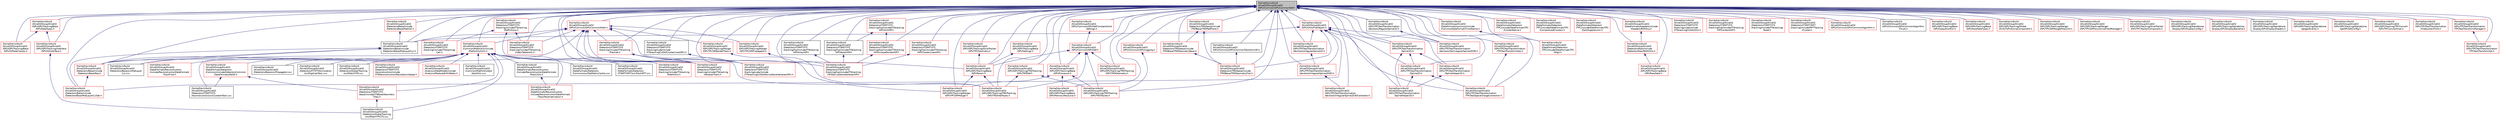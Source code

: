 digraph "/home/travis/build/AliceO2Group/AliceO2/GPU/Common/GPUCommonDef.h"
{
 // INTERACTIVE_SVG=YES
  bgcolor="transparent";
  edge [fontname="Helvetica",fontsize="10",labelfontname="Helvetica",labelfontsize="10"];
  node [fontname="Helvetica",fontsize="10",shape=record];
  Node3 [label="/home/travis/build\l/AliceO2Group/AliceO2\l/GPU/Common/GPUCommonDef.h",height=0.2,width=0.4,color="black", fillcolor="grey75", style="filled", fontcolor="black"];
  Node3 -> Node4 [dir="back",color="midnightblue",fontsize="10",style="solid",fontname="Helvetica"];
  Node4 [label="/home/travis/build\l/AliceO2Group/AliceO2\l/Common/MathUtils/include\l/MathUtils/Utils.h",height=0.2,width=0.4,color="red",URL="$d9/d52/Common_2MathUtils_2include_2MathUtils_2Utils_8h.html"];
  Node4 -> Node5 [dir="back",color="midnightblue",fontsize="10",style="solid",fontname="Helvetica"];
  Node5 [label="/home/travis/build\l/AliceO2Group/AliceO2\l/Analysis/DataModel/include\l/Analysis/ReducedInfoTables.h",height=0.2,width=0.4,color="red",URL="$d4/dbd/ReducedInfoTables_8h.html"];
  Node4 -> Node11 [dir="back",color="midnightblue",fontsize="10",style="solid",fontname="Helvetica"];
  Node11 [label="/home/travis/build\l/AliceO2Group/AliceO2\l/Common/MathUtils/test\l/testUtils.cxx",height=0.2,width=0.4,color="black",URL="$df/df4/testUtils_8cxx.html"];
  Node4 -> Node12 [dir="back",color="midnightblue",fontsize="10",style="solid",fontname="Helvetica"];
  Node12 [label="/home/travis/build\l/AliceO2Group/AliceO2\l/DataFormats/Detectors\l/Common/include/DetectorsCommon\lDataFormats/DetID.h",height=0.2,width=0.4,color="red",URL="$d6/d31/DetID_8h.html"];
  Node12 -> Node212 [dir="back",color="midnightblue",fontsize="10",style="solid",fontname="Helvetica"];
  Node212 [label="/home/travis/build\l/AliceO2Group/AliceO2\l/Detectors/ITSMFT/ITS\l/base/include/ITSBase/Geometry\lTGeo.h",height=0.2,width=0.4,color="red",URL="$d9/dfb/ITSMFT_2ITS_2base_2include_2ITSBase_2GeometryTGeo_8h.html"];
  Node212 -> Node33 [dir="back",color="midnightblue",fontsize="10",style="solid",fontname="Helvetica"];
  Node33 [label="/home/travis/build\l/AliceO2Group/AliceO2\l/Detectors/GlobalTracking\l/src/MatchTPCITS.cxx",height=0.2,width=0.4,color="black",URL="$dc/d59/MatchTPCITS_8cxx.html"];
  Node12 -> Node448 [dir="back",color="midnightblue",fontsize="10",style="solid",fontname="Helvetica"];
  Node448 [label="/home/travis/build\l/AliceO2Group/AliceO2\l/Detectors/ITSMFT/ITS\l/reconstruction/src/ClustererTask.cxx",height=0.2,width=0.4,color="black",URL="$d8/d95/ITSMFT_2ITS_2reconstruction_2src_2ClustererTask_8cxx.html"];
  Node4 -> Node22 [dir="back",color="midnightblue",fontsize="10",style="solid",fontname="Helvetica"];
  Node22 [label="/home/travis/build\l/AliceO2Group/AliceO2\l/DataFormats/Detectors\l/Common/src/DetMatrixCache.cxx",height=0.2,width=0.4,color="black",URL="$d3/d4e/DetMatrixCache_8cxx.html"];
  Node4 -> Node468 [dir="back",color="midnightblue",fontsize="10",style="solid",fontname="Helvetica"];
  Node468 [label="/home/travis/build\l/AliceO2Group/AliceO2\l/DataFormats/Detectors\l/ITSMFT/MFT/src/TrackMFT.cxx",height=0.2,width=0.4,color="black",URL="$d7/d4a/TrackMFT_8cxx.html",tooltip="Implementation of the MFT track. "];
  Node4 -> Node469 [dir="back",color="midnightblue",fontsize="10",style="solid",fontname="Helvetica"];
  Node469 [label="/home/travis/build\l/AliceO2Group/AliceO2\l/DataFormats/Reconstruction\l/include/ReconstructionDataFormats\l/TrackFwd.h",height=0.2,width=0.4,color="red",URL="$d7/df7/TrackFwd_8h.html",tooltip="Base forward track model, params only, w/o covariance. "];
  Node4 -> Node68 [dir="back",color="midnightblue",fontsize="10",style="solid",fontname="Helvetica"];
  Node68 [label="/home/travis/build\l/AliceO2Group/AliceO2\l/DataFormats/Reconstruction\l/include/ReconstructionDataFormats\l/TrackParametrization.h",height=0.2,width=0.4,color="red",URL="$d2/d98/TrackParametrization_8h.html"];
  Node4 -> Node472 [dir="back",color="midnightblue",fontsize="10",style="solid",fontname="Helvetica"];
  Node472 [label="/home/travis/build\l/AliceO2Group/AliceO2\l/DataFormats/Reconstruction\l/include/ReconstructionDataFormats\l/TrackUtils.h",height=0.2,width=0.4,color="black",URL="$d2/d97/TrackUtils_8h.html"];
  Node472 -> Node68 [dir="back",color="midnightblue",fontsize="10",style="solid",fontname="Helvetica"];
  Node4 -> Node473 [dir="back",color="midnightblue",fontsize="10",style="solid",fontname="Helvetica"];
  Node473 [label="/home/travis/build\l/AliceO2Group/AliceO2\l/Detectors/Base/include\l/DetectorsBase/Ray.h",height=0.2,width=0.4,color="red",URL="$d4/d1b/Ray_8h.html"];
  Node473 -> Node474 [dir="back",color="midnightblue",fontsize="10",style="solid",fontname="Helvetica"];
  Node474 [label="/home/travis/build\l/AliceO2Group/AliceO2\l/Detectors/Base/include\l/DetectorsBase/MatLayerCylSet.h",height=0.2,width=0.4,color="red",URL="$d9/da9/MatLayerCylSet_8h.html",tooltip="Declarations for the wrapper for the set of cylindrical material layers. "];
  Node4 -> Node410 [dir="back",color="midnightblue",fontsize="10",style="solid",fontname="Helvetica"];
  Node410 [label="/home/travis/build\l/AliceO2Group/AliceO2\l/Detectors/Base/src/MatLayer\lCyl.cxx",height=0.2,width=0.4,color="black",URL="$d1/d2b/MatLayerCyl_8cxx.html",tooltip="Implementation of single cylindrical material layer. "];
  Node4 -> Node169 [dir="back",color="midnightblue",fontsize="10",style="solid",fontname="Helvetica"];
  Node169 [label="/home/travis/build\l/AliceO2Group/AliceO2\l/Detectors/Base/src/Propagator.cxx",height=0.2,width=0.4,color="black",URL="$d8/dee/Propagator_8cxx.html"];
  Node4 -> Node383 [dir="back",color="midnightblue",fontsize="10",style="solid",fontname="Helvetica"];
  Node383 [label="/home/travis/build\l/AliceO2Group/AliceO2\l/Detectors/FIT/FT0/simulation\l/src/DigitizerTask.cxx",height=0.2,width=0.4,color="black",URL="$d8/d59/FIT_2FT0_2simulation_2src_2DigitizerTask_8cxx.html"];
  Node4 -> Node30 [dir="back",color="midnightblue",fontsize="10",style="solid",fontname="Helvetica"];
  Node30 [label="/home/travis/build\l/AliceO2Group/AliceO2\l/Detectors/GlobalTracking\l/src/MatchTOF.cxx",height=0.2,width=0.4,color="black",URL="$db/d6a/MatchTOF_8cxx.html"];
  Node4 -> Node33 [dir="back",color="midnightblue",fontsize="10",style="solid",fontname="Helvetica"];
  Node4 -> Node212 [dir="back",color="midnightblue",fontsize="10",style="solid",fontname="Helvetica"];
  Node4 -> Node454 [dir="back",color="midnightblue",fontsize="10",style="solid",fontname="Helvetica"];
  Node454 [label="/home/travis/build\l/AliceO2Group/AliceO2\l/Detectors/ITSMFT/ITS\l/reconstruction/include\l/ITSReconstruction/RecoGeomHelper.h",height=0.2,width=0.4,color="red",URL="$d4/d9f/RecoGeomHelper_8h.html",tooltip="Declarations of the helper class for clusters / roadwidth matching. "];
  Node4 -> Node448 [dir="back",color="midnightblue",fontsize="10",style="solid",fontname="Helvetica"];
  Node4 -> Node477 [dir="back",color="midnightblue",fontsize="10",style="solid",fontname="Helvetica"];
  Node477 [label="/home/travis/build\l/AliceO2Group/AliceO2\l/Detectors/ITSMFT/ITS\l/tracking/include/ITStracking\l/MathUtils.h",height=0.2,width=0.4,color="red",URL="$dc/d3e/MathUtils_8h.html"];
  Node3 -> Node596 [dir="back",color="midnightblue",fontsize="10",style="solid",fontname="Helvetica"];
  Node596 [label="/home/travis/build\l/AliceO2Group/AliceO2\l/DataFormats/common/include\l/CommonDataFormat/TimeStamp.h",height=0.2,width=0.4,color="red",URL="$df/d5d/common_2include_2CommonDataFormat_2TimeStamp_8h.html"];
  Node596 -> Node708 [dir="back",color="midnightblue",fontsize="10",style="solid",fontname="Helvetica"];
  Node708 [label="/home/travis/build\l/AliceO2Group/AliceO2\l/DataFormats/Detectors\l/TPC/include/DataFormatsTPC\l/Digit.h",height=0.2,width=0.4,color="red",URL="$d3/d7d/DataFormats_2Detectors_2TPC_2include_2DataFormatsTPC_2Digit_8h.html"];
  Node3 -> Node765 [dir="back",color="midnightblue",fontsize="10",style="solid",fontname="Helvetica"];
  Node765 [label="/home/travis/build\l/AliceO2Group/AliceO2\l/DataFormats/Detectors\l/TPC/include/DataFormatsTPC\l/ClusterNative.h",height=0.2,width=0.4,color="red",URL="$de/dcd/ClusterNative_8h.html",tooltip="Class of a TPC cluster in TPC-native coordinates (row, time) "];
  Node3 -> Node776 [dir="back",color="midnightblue",fontsize="10",style="solid",fontname="Helvetica"];
  Node776 [label="/home/travis/build\l/AliceO2Group/AliceO2\l/DataFormats/Detectors\l/TPC/include/DataFormatsTPC\l/CompressedClusters.h",height=0.2,width=0.4,color="red",URL="$d2/d7d/CompressedClusters_8h.html",tooltip="Container to store compressed TPC cluster data. "];
  Node3 -> Node708 [dir="back",color="midnightblue",fontsize="10",style="solid",fontname="Helvetica"];
  Node3 -> Node781 [dir="back",color="midnightblue",fontsize="10",style="solid",fontname="Helvetica"];
  Node781 [label="/home/travis/build\l/AliceO2Group/AliceO2\l/DataFormats/Detectors\l/TPC/include/DataFormatsTPC\l/ZeroSuppression.h",height=0.2,width=0.4,color="red",URL="$dd/d04/ZeroSuppression_8h.html",tooltip="Definitions of TPC Zero Suppression Data Headers. "];
  Node3 -> Node791 [dir="back",color="midnightblue",fontsize="10",style="solid",fontname="Helvetica"];
  Node791 [label="/home/travis/build\l/AliceO2Group/AliceO2\l/DataFormats/Headers/include\l/Headers/RDHAny.h",height=0.2,width=0.4,color="red",URL="$d6/d89/RDHAny_8h.html"];
  Node791 -> Node804 [dir="back",color="midnightblue",fontsize="10",style="solid",fontname="Helvetica"];
  Node804 [label="/home/travis/build\l/AliceO2Group/AliceO2\l/Detectors/Raw/include\l/DetectorsRaw/RDHUtils.h",height=0.2,width=0.4,color="red",URL="$d6/dec/Raw_2include_2DetectorsRaw_2RDHUtils_8h.html"];
  Node804 -> Node901 [dir="back",color="midnightblue",fontsize="10",style="solid",fontname="Helvetica"];
  Node901 [label="/home/travis/build\l/AliceO2Group/AliceO2\l/GPU/GPUTracking/Base\l/GPURawData.h",height=0.2,width=0.4,color="red",URL="$d4/dbe/GPURawData_8h.html"];
  Node3 -> Node902 [dir="back",color="midnightblue",fontsize="10",style="solid",fontname="Helvetica"];
  Node902 [label="/home/travis/build\l/AliceO2Group/AliceO2\l/Detectors/Base/include\l/DetectorsBase/MatCell.h",height=0.2,width=0.4,color="red",URL="$db/dba/MatCell_8h.html",tooltip="Declarations for material properties of the cell (voxel) "];
  Node902 -> Node903 [dir="back",color="midnightblue",fontsize="10",style="solid",fontname="Helvetica"];
  Node903 [label="/home/travis/build\l/AliceO2Group/AliceO2\l/Detectors/Base/include\l/DetectorsBase/MatLayerCyl.h",height=0.2,width=0.4,color="black",URL="$da/df3/MatLayerCyl_8h.html",tooltip="Declarations for single cylindrical material layer class. "];
  Node903 -> Node474 [dir="back",color="midnightblue",fontsize="10",style="solid",fontname="Helvetica"];
  Node903 -> Node473 [dir="back",color="midnightblue",fontsize="10",style="solid",fontname="Helvetica"];
  Node903 -> Node410 [dir="back",color="midnightblue",fontsize="10",style="solid",fontname="Helvetica"];
  Node3 -> Node903 [dir="back",color="midnightblue",fontsize="10",style="solid",fontname="Helvetica"];
  Node3 -> Node474 [dir="back",color="midnightblue",fontsize="10",style="solid",fontname="Helvetica"];
  Node3 -> Node473 [dir="back",color="midnightblue",fontsize="10",style="solid",fontname="Helvetica"];
  Node3 -> Node488 [dir="back",color="midnightblue",fontsize="10",style="solid",fontname="Helvetica"];
  Node488 [label="/home/travis/build\l/AliceO2Group/AliceO2\l/Detectors/ITSMFT/ITS\l/tracking/cuda/include\l/ITStrackingCUDA/ClusterLinesGPU.h",height=0.2,width=0.4,color="black",URL="$d1/d4c/ClusterLinesGPU_8h.html",tooltip="GPU-compliant version of ClusterLines, for the moment separated, might create a common traits for Clu..."];
  Node488 -> Node482 [dir="back",color="midnightblue",fontsize="10",style="solid",fontname="Helvetica"];
  Node482 [label="/home/travis/build\l/AliceO2Group/AliceO2\l/Detectors/ITSMFT/ITS\l/tracking/cuda/include\l/ITStrackingCUDA/DeviceStoreVertexerGPU.h",height=0.2,width=0.4,color="red",URL="$dc/d8a/DeviceStoreVertexerGPU_8h.html"];
  Node3 -> Node482 [dir="back",color="midnightblue",fontsize="10",style="solid",fontname="Helvetica"];
  Node3 -> Node904 [dir="back",color="midnightblue",fontsize="10",style="solid",fontname="Helvetica"];
  Node904 [label="/home/travis/build\l/AliceO2Group/AliceO2\l/Detectors/ITSMFT/ITS\l/tracking/cuda/include\l/ITStrackingCUDA/Utils.h",height=0.2,width=0.4,color="red",URL="$d8/def/Detectors_2ITSMFT_2ITS_2tracking_2cuda_2include_2ITStrackingCUDA_2Utils_8h.html"];
  Node3 -> Node907 [dir="back",color="midnightblue",fontsize="10",style="solid",fontname="Helvetica"];
  Node907 [label="/home/travis/build\l/AliceO2Group/AliceO2\l/Detectors/ITSMFT/ITS\l/tracking/hip/include/ITStracking\lHIP/ArrayHIP.h",height=0.2,width=0.4,color="black",URL="$de/d49/ArrayHIP_8h.html"];
  Node907 -> Node484 [dir="back",color="midnightblue",fontsize="10",style="solid",fontname="Helvetica"];
  Node484 [label="/home/travis/build\l/AliceO2Group/AliceO2\l/Detectors/ITSMFT/ITS\l/tracking/hip/include/ITStracking\lHIP/DeviceStoreVertexerHIP.h",height=0.2,width=0.4,color="red",URL="$d4/d1e/DeviceStoreVertexerHIP_8h.html",tooltip="This class serves as memory interface for GPU vertexer. It will access needed data structures from de..."];
  Node3 -> Node489 [dir="back",color="midnightblue",fontsize="10",style="solid",fontname="Helvetica"];
  Node489 [label="/home/travis/build\l/AliceO2Group/AliceO2\l/Detectors/ITSMFT/ITS\l/tracking/hip/include/ITStracking\lHIP/ClusterLinesHIP.h",height=0.2,width=0.4,color="red",URL="$d2/dc8/ClusterLinesHIP_8h.html",tooltip="GPU-compliant version of ClusterLines, for the moment separated, might create a common traits for Clu..."];
  Node489 -> Node484 [dir="back",color="midnightblue",fontsize="10",style="solid",fontname="Helvetica"];
  Node3 -> Node908 [dir="back",color="midnightblue",fontsize="10",style="solid",fontname="Helvetica"];
  Node908 [label="/home/travis/build\l/AliceO2Group/AliceO2\l/Detectors/ITSMFT/ITS\l/tracking/hip/include/ITStracking\lHIP/ContextHIP.h",height=0.2,width=0.4,color="red",URL="$d6/dea/ContextHIP_8h.html"];
  Node3 -> Node484 [dir="back",color="midnightblue",fontsize="10",style="solid",fontname="Helvetica"];
  Node3 -> Node911 [dir="back",color="midnightblue",fontsize="10",style="solid",fontname="Helvetica"];
  Node911 [label="/home/travis/build\l/AliceO2Group/AliceO2\l/Detectors/ITSMFT/ITS\l/tracking/hip/include/ITStracking\lHIP/UniquePointerHIP.h",height=0.2,width=0.4,color="red",URL="$d1/d7c/UniquePointerHIP_8h.html"];
  Node911 -> Node484 [dir="back",color="midnightblue",fontsize="10",style="solid",fontname="Helvetica"];
  Node3 -> Node912 [dir="back",color="midnightblue",fontsize="10",style="solid",fontname="Helvetica"];
  Node912 [label="/home/travis/build\l/AliceO2Group/AliceO2\l/Detectors/ITSMFT/ITS\l/tracking/hip/include/ITStracking\lHIP/UtilsHIP.h",height=0.2,width=0.4,color="red",URL="$d8/d28/UtilsHIP_8h.html"];
  Node912 -> Node911 [dir="back",color="midnightblue",fontsize="10",style="solid",fontname="Helvetica"];
  Node912 -> Node913 [dir="back",color="midnightblue",fontsize="10",style="solid",fontname="Helvetica"];
  Node913 [label="/home/travis/build\l/AliceO2Group/AliceO2\l/Detectors/ITSMFT/ITS\l/tracking/hip/include/ITStracking\lHIP/VectorHIP.h",height=0.2,width=0.4,color="black",URL="$dd/dda/VectorHIP_8h.html"];
  Node913 -> Node484 [dir="back",color="midnightblue",fontsize="10",style="solid",fontname="Helvetica"];
  Node3 -> Node913 [dir="back",color="midnightblue",fontsize="10",style="solid",fontname="Helvetica"];
  Node3 -> Node914 [dir="back",color="midnightblue",fontsize="10",style="solid",fontname="Helvetica"];
  Node914 [label="/home/travis/build\l/AliceO2Group/AliceO2\l/Detectors/ITSMFT/ITS\l/tracking/include/ITStracking/\lCell.h",height=0.2,width=0.4,color="red",URL="$d3/d78/Detectors_2ITSMFT_2ITS_2tracking_2include_2ITStracking_2Cell_8h.html"];
  Node3 -> Node915 [dir="back",color="midnightblue",fontsize="10",style="solid",fontname="Helvetica"];
  Node915 [label="/home/travis/build\l/AliceO2Group/AliceO2\l/Detectors/ITSMFT/ITS\l/tracking/include/ITStracking\l/Definitions.h",height=0.2,width=0.4,color="red",URL="$df/d3d/Definitions_8h.html"];
  Node915 -> Node914 [dir="back",color="midnightblue",fontsize="10",style="solid",fontname="Helvetica"];
  Node915 -> Node923 [dir="back",color="midnightblue",fontsize="10",style="solid",fontname="Helvetica"];
  Node923 [label="/home/travis/build\l/AliceO2Group/AliceO2\l/Detectors/ITSMFT/ITS\l/tracking/include/ITStracking\l/IndexTableUtils.h",height=0.2,width=0.4,color="red",URL="$dc/ddf/ITS_2tracking_2include_2ITStracking_2IndexTableUtils_8h.html"];
  Node915 -> Node493 [dir="back",color="midnightblue",fontsize="10",style="solid",fontname="Helvetica"];
  Node493 [label="/home/travis/build\l/AliceO2Group/AliceO2\l/Detectors/ITSMFT/ITS\l/tracking/include/ITStracking\l/VertexerTraits.h",height=0.2,width=0.4,color="red",URL="$d2/dd6/VertexerTraits_8h.html",tooltip="Class to compute the primary vertex in ITS from tracklets. "];
  Node3 -> Node923 [dir="back",color="midnightblue",fontsize="10",style="solid",fontname="Helvetica"];
  Node3 -> Node477 [dir="back",color="midnightblue",fontsize="10",style="solid",fontname="Helvetica"];
  Node3 -> Node925 [dir="back",color="midnightblue",fontsize="10",style="solid",fontname="Helvetica"];
  Node925 [label="/home/travis/build\l/AliceO2Group/AliceO2\l/Detectors/ITSMFT/ITS\l/tracking/include/ITStracking/\lRoad.h",height=0.2,width=0.4,color="red",URL="$d4/d5a/ITS_2tracking_2include_2ITStracking_2Road_8h.html"];
  Node3 -> Node499 [dir="back",color="midnightblue",fontsize="10",style="solid",fontname="Helvetica"];
  Node499 [label="/home/travis/build\l/AliceO2Group/AliceO2\l/Detectors/ITSMFT/ITS\l/tracking/include/ITStracking\l/Tracklet.h",height=0.2,width=0.4,color="red",URL="$d8/db3/ITSMFT_2ITS_2tracking_2include_2ITStracking_2Tracklet_8h.html"];
  Node499 -> Node482 [dir="back",color="midnightblue",fontsize="10",style="solid",fontname="Helvetica"];
  Node499 -> Node484 [dir="back",color="midnightblue",fontsize="10",style="solid",fontname="Helvetica"];
  Node499 -> Node493 [dir="back",color="midnightblue",fontsize="10",style="solid",fontname="Helvetica"];
  Node3 -> Node493 [dir="back",color="midnightblue",fontsize="10",style="solid",fontname="Helvetica"];
  Node3 -> Node192 [dir="back",color="midnightblue",fontsize="10",style="solid",fontname="Helvetica"];
  Node192 [label="/home/travis/build\l/AliceO2Group/AliceO2\l/Detectors/ITSMFT/MFT\l/tracking/include/MFTTracking\l/Cluster.h",height=0.2,width=0.4,color="red",URL="$d5/df9/Detectors_2ITSMFT_2MFT_2tracking_2include_2MFTTracking_2Cluster_8h.html"];
  Node3 -> Node804 [dir="back",color="midnightblue",fontsize="10",style="solid",fontname="Helvetica"];
  Node3 -> Node928 [dir="back",color="midnightblue",fontsize="10",style="solid",fontname="Helvetica"];
  Node928 [label="/home/travis/build\l/AliceO2Group/AliceO2\l/Detectors/TRD/base/include\l/TRDBase/TRDGeometryBase.h",height=0.2,width=0.4,color="red",URL="$d8/dad/TRDGeometryBase_8h.html"];
  Node928 -> Node929 [dir="back",color="midnightblue",fontsize="10",style="solid",fontname="Helvetica"];
  Node929 [label="/home/travis/build\l/AliceO2Group/AliceO2\l/Detectors/TRD/base/include\l/TRDBase/TRDGeometryFlat.h",height=0.2,width=0.4,color="red",URL="$d3/d35/TRDGeometryFlat_8h.html"];
  Node3 -> Node929 [dir="back",color="midnightblue",fontsize="10",style="solid",fontname="Helvetica"];
  Node3 -> Node931 [dir="back",color="midnightblue",fontsize="10",style="solid",fontname="Helvetica"];
  Node931 [label="/home/travis/build\l/AliceO2Group/AliceO2\l/Detectors/TRD/base/include\l/TRDBase/TRDPadPlane.h",height=0.2,width=0.4,color="red",URL="$de/df3/TRDPadPlane_8h.html"];
  Node931 -> Node928 [dir="back",color="midnightblue",fontsize="10",style="solid",fontname="Helvetica"];
  Node931 -> Node929 [dir="back",color="midnightblue",fontsize="10",style="solid",fontname="Helvetica"];
  Node3 -> Node933 [dir="back",color="midnightblue",fontsize="10",style="solid",fontname="Helvetica"];
  Node933 [label="/home/travis/build\l/AliceO2Group/AliceO2\l/GPU/Common/GPUCommonAlgorithm.h",height=0.2,width=0.4,color="red",URL="$dd/d0b/GPUCommonAlgorithm_8h.html"];
  Node3 -> Node943 [dir="back",color="midnightblue",fontsize="10",style="solid",fontname="Helvetica"];
  Node943 [label="/home/travis/build\l/AliceO2Group/AliceO2\l/GPU/Common/GPUCommonAlgorithm\lThrust.h",height=0.2,width=0.4,color="black",URL="$d0/d79/GPUCommonAlgorithmThrust_8h.html"];
  Node3 -> Node944 [dir="back",color="midnightblue",fontsize="10",style="solid",fontname="Helvetica"];
  Node944 [label="/home/travis/build\l/AliceO2Group/AliceO2\l/GPU/Common/GPUCommonMath.h",height=0.2,width=0.4,color="red",URL="$d6/da2/GPUCommonMath_8h.html"];
  Node944 -> Node4 [dir="back",color="midnightblue",fontsize="10",style="solid",fontname="Helvetica"];
  Node944 -> Node903 [dir="back",color="midnightblue",fontsize="10",style="solid",fontname="Helvetica"];
  Node944 -> Node473 [dir="back",color="midnightblue",fontsize="10",style="solid",fontname="Helvetica"];
  Node944 -> Node923 [dir="back",color="midnightblue",fontsize="10",style="solid",fontname="Helvetica"];
  Node944 -> Node477 [dir="back",color="midnightblue",fontsize="10",style="solid",fontname="Helvetica"];
  Node944 -> Node499 [dir="back",color="midnightblue",fontsize="10",style="solid",fontname="Helvetica"];
  Node944 -> Node493 [dir="back",color="midnightblue",fontsize="10",style="solid",fontname="Helvetica"];
  Node944 -> Node945 [dir="back",color="midnightblue",fontsize="10",style="solid",fontname="Helvetica"];
  Node945 [label="/home/travis/build\l/AliceO2Group/AliceO2\l/GPU/GPUTracking/Base\l/GPUParam.h",height=0.2,width=0.4,color="red",URL="$df/d13/GPUParam_8h.html"];
  Node945 -> Node1032 [dir="back",color="midnightblue",fontsize="10",style="solid",fontname="Helvetica"];
  Node1032 [label="/home/travis/build\l/AliceO2Group/AliceO2\l/GPU/GPUTracking/Merger\l/GPUTPCGMMerger.h",height=0.2,width=0.4,color="red",URL="$d4/dcf/GPUTPCGMMerger_8h.html"];
  Node945 -> Node1036 [dir="back",color="midnightblue",fontsize="10",style="solid",fontname="Helvetica"];
  Node1036 [label="/home/travis/build\l/AliceO2Group/AliceO2\l/GPU/GPUTracking/TRDTracking\l/GPUTRDInterfaces.h",height=0.2,width=0.4,color="red",URL="$df/d77/GPUTRDInterfaces_8h.html"];
  Node944 -> Node1041 [dir="back",color="midnightblue",fontsize="10",style="solid",fontname="Helvetica"];
  Node1041 [label="/home/travis/build\l/AliceO2Group/AliceO2\l/GPU/GPUTracking/Merger\l/GPUTPCGMBorderTrack.h",height=0.2,width=0.4,color="red",URL="$d8/dd4/GPUTPCGMBorderTrack_8h.html"];
  Node1041 -> Node1032 [dir="back",color="midnightblue",fontsize="10",style="solid",fontname="Helvetica"];
  Node944 -> Node1050 [dir="back",color="midnightblue",fontsize="10",style="solid",fontname="Helvetica"];
  Node1050 [label="/home/travis/build\l/AliceO2Group/AliceO2\l/GPU/GPUTracking/Merger\l/GPUTPCGMPropagator.h",height=0.2,width=0.4,color="red",URL="$d0/dd8/GPUTPCGMPropagator_8h.html"];
  Node1050 -> Node1036 [dir="back",color="midnightblue",fontsize="10",style="solid",fontname="Helvetica"];
  Node944 -> Node1036 [dir="back",color="midnightblue",fontsize="10",style="solid",fontname="Helvetica"];
  Node3 -> Node1075 [dir="back",color="midnightblue",fontsize="10",style="solid",fontname="Helvetica"];
  Node1075 [label="/home/travis/build\l/AliceO2Group/AliceO2\l/GPU/Common/GPUCommonTransform3D.h",height=0.2,width=0.4,color="black",URL="$d0/d53/GPUCommonTransform3D_8h.html"];
  Node1075 -> Node929 [dir="back",color="midnightblue",fontsize="10",style="solid",fontname="Helvetica"];
  Node3 -> Node1076 [dir="back",color="midnightblue",fontsize="10",style="solid",fontname="Helvetica"];
  Node1076 [label="/home/travis/build\l/AliceO2Group/AliceO2\l/GPU/Common/GPUDef.h",height=0.2,width=0.4,color="red",URL="$d2/d6d/GPUDef_8h.html"];
  Node1076 -> Node945 [dir="back",color="midnightblue",fontsize="10",style="solid",fontname="Helvetica"];
  Node1076 -> Node1078 [dir="back",color="midnightblue",fontsize="10",style="solid",fontname="Helvetica"];
  Node1078 [label="/home/travis/build\l/AliceO2Group/AliceO2\l/GPU/GPUTracking/Base\l/GPUProcessor.h",height=0.2,width=0.4,color="red",URL="$d6/d57/GPUProcessor_8h.html"];
  Node1078 -> Node1079 [dir="back",color="midnightblue",fontsize="10",style="solid",fontname="Helvetica"];
  Node1079 [label="/home/travis/build\l/AliceO2Group/AliceO2\l/GPU/GPUTracking/Base\l/GPUMemoryResource.h",height=0.2,width=0.4,color="red",URL="$d5/da6/GPUMemoryResource_8h.html"];
  Node1078 -> Node1032 [dir="back",color="midnightblue",fontsize="10",style="solid",fontname="Helvetica"];
  Node1078 -> Node1039 [dir="back",color="midnightblue",fontsize="10",style="solid",fontname="Helvetica"];
  Node1039 [label="/home/travis/build\l/AliceO2Group/AliceO2\l/GPU/GPUTracking/TRDTracking\l/GPUTRDTracker.h",height=0.2,width=0.4,color="red",URL="$dd/d44/GPUTRDTracker_8h.html",tooltip="Online TRD tracker based on extrapolated TPC tracks. "];
  Node1076 -> Node1119 [dir="back",color="midnightblue",fontsize="10",style="solid",fontname="Helvetica"];
  Node1119 [label="/home/travis/build\l/AliceO2Group/AliceO2\l/GPU/GPUTracking/TRDTracking\l/GPUTRDGeometry.h",height=0.2,width=0.4,color="red",URL="$d6/d05/GPUTRDGeometry_8h.html"];
  Node1076 -> Node1036 [dir="back",color="midnightblue",fontsize="10",style="solid",fontname="Helvetica"];
  Node1076 -> Node1039 [dir="back",color="midnightblue",fontsize="10",style="solid",fontname="Helvetica"];
  Node3 -> Node1123 [dir="back",color="midnightblue",fontsize="10",style="solid",fontname="Helvetica"];
  Node1123 [label="/home/travis/build\l/AliceO2Group/AliceO2\l/GPU/Common/GPUDefConstantsAnd\lSettings.h",height=0.2,width=0.4,color="red",URL="$d2/d37/GPUDefConstantsAndSettings_8h.html"];
  Node1123 -> Node1076 [dir="back",color="midnightblue",fontsize="10",style="solid",fontname="Helvetica"];
  Node3 -> Node1141 [dir="back",color="midnightblue",fontsize="10",style="solid",fontname="Helvetica"];
  Node1141 [label="/home/travis/build\l/AliceO2Group/AliceO2\l/GPU/Common/GPULogging.h",height=0.2,width=0.4,color="red",URL="$df/ddc/GPULogging_8h.html"];
  Node1141 -> Node1039 [dir="back",color="midnightblue",fontsize="10",style="solid",fontname="Helvetica"];
  Node3 -> Node945 [dir="back",color="midnightblue",fontsize="10",style="solid",fontname="Helvetica"];
  Node3 -> Node1129 [dir="back",color="midnightblue",fontsize="10",style="solid",fontname="Helvetica"];
  Node1129 [label="/home/travis/build\l/AliceO2Group/AliceO2\l/GPU/GPUTracking/Base\l/GPUSettings.h",height=0.2,width=0.4,color="red",URL="$dd/dc6/GPUSettings_8h.html"];
  Node1129 -> Node945 [dir="back",color="midnightblue",fontsize="10",style="solid",fontname="Helvetica"];
  Node3 -> Node1151 [dir="back",color="midnightblue",fontsize="10",style="solid",fontname="Helvetica"];
  Node1151 [label="/home/travis/build\l/AliceO2Group/AliceO2\l/GPU/GPUTracking/Base\l/GPUDataTypes.h",height=0.2,width=0.4,color="red",URL="$d4/dc5/GPUDataTypes_8h.html"];
  Node1151 -> Node1152 [dir="back",color="midnightblue",fontsize="10",style="solid",fontname="Helvetica"];
  Node1152 [label="/home/travis/build\l/AliceO2Group/AliceO2\l/GPU/GPUTracking/Base\l/GPUO2FakeClasses.h",height=0.2,width=0.4,color="red",URL="$da/d28/GPUO2FakeClasses_8h.html"];
  Node1151 -> Node1154 [dir="back",color="midnightblue",fontsize="10",style="solid",fontname="Helvetica"];
  Node1154 [label="/home/travis/build\l/AliceO2Group/AliceO2\l/GPU/GPUTracking/Interface\l/GPUO2Interface.h",height=0.2,width=0.4,color="red",URL="$dc/dae/GPUO2Interface_8h.html"];
  Node1154 -> Node33 [dir="back",color="midnightblue",fontsize="10",style="solid",fontname="Helvetica"];
  Node3 -> Node1152 [dir="back",color="midnightblue",fontsize="10",style="solid",fontname="Helvetica"];
  Node3 -> Node1155 [dir="back",color="midnightblue",fontsize="10",style="solid",fontname="Helvetica"];
  Node1155 [label="/home/travis/build\l/AliceO2Group/AliceO2\l/GPU/GPUTracking/Base\l/GPUOutputControl.h",height=0.2,width=0.4,color="red",URL="$d5/d5b/GPUOutputControl_8h.html"];
  Node3 -> Node1079 [dir="back",color="midnightblue",fontsize="10",style="solid",fontname="Helvetica"];
  Node3 -> Node1078 [dir="back",color="midnightblue",fontsize="10",style="solid",fontname="Helvetica"];
  Node3 -> Node1156 [dir="back",color="midnightblue",fontsize="10",style="solid",fontname="Helvetica"];
  Node1156 [label="/home/travis/build\l/AliceO2Group/AliceO2\l/GPU/GPUTracking/Base\l/GPUHostDataTypes.h",height=0.2,width=0.4,color="red",URL="$d6/d20/GPUHostDataTypes_8h.html"];
  Node3 -> Node901 [dir="back",color="midnightblue",fontsize="10",style="solid",fontname="Helvetica"];
  Node3 -> Node1157 [dir="back",color="midnightblue",fontsize="10",style="solid",fontname="Helvetica"];
  Node1157 [label="/home/travis/build\l/AliceO2Group/AliceO2\l/GPU/GPUTracking/Global\l/AliHLTGPUDumpComponent.h",height=0.2,width=0.4,color="red",URL="$d7/d0e/AliHLTGPUDumpComponent_8h.html"];
  Node3 -> Node1154 [dir="back",color="midnightblue",fontsize="10",style="solid",fontname="Helvetica"];
  Node3 -> Node1041 [dir="back",color="midnightblue",fontsize="10",style="solid",fontname="Helvetica"];
  Node3 -> Node1158 [dir="back",color="midnightblue",fontsize="10",style="solid",fontname="Helvetica"];
  Node1158 [label="/home/travis/build\l/AliceO2Group/AliceO2\l/GPU/GPUTracking/Merger\l/GPUTPCGMMergedTrackHit.h",height=0.2,width=0.4,color="red",URL="$d3/dcc/GPUTPCGMMergedTrackHit_8h.html"];
  Node3 -> Node1032 [dir="back",color="midnightblue",fontsize="10",style="solid",fontname="Helvetica"];
  Node3 -> Node1159 [dir="back",color="midnightblue",fontsize="10",style="solid",fontname="Helvetica"];
  Node1159 [label="/home/travis/build\l/AliceO2Group/AliceO2\l/GPU/GPUTracking/Merger\l/GPUTPCGMPolynomialFieldManager.h",height=0.2,width=0.4,color="red",URL="$d2/d7d/GPUTPCGMPolynomialFieldManager_8h.html"];
  Node3 -> Node1050 [dir="back",color="midnightblue",fontsize="10",style="solid",fontname="Helvetica"];
  Node3 -> Node1160 [dir="back",color="midnightblue",fontsize="10",style="solid",fontname="Helvetica"];
  Node1160 [label="/home/travis/build\l/AliceO2Group/AliceO2\l/GPU/GPUTracking/SliceTracker\l/GPUTPCGeometry.h",height=0.2,width=0.4,color="red",URL="$d6/d1b/GPUTPCGeometry_8h.html"];
  Node1160 -> Node945 [dir="back",color="midnightblue",fontsize="10",style="solid",fontname="Helvetica"];
  Node3 -> Node1161 [dir="back",color="midnightblue",fontsize="10",style="solid",fontname="Helvetica"];
  Node1161 [label="/home/travis/build\l/AliceO2Group/AliceO2\l/GPU/GPUTracking/SliceTracker\l/GPUTPCTrackerComponent.h",height=0.2,width=0.4,color="red",URL="$dd/d8f/GPUTPCTrackerComponent_8h.html"];
  Node3 -> Node1131 [dir="back",color="midnightblue",fontsize="10",style="solid",fontname="Helvetica"];
  Node1131 [label="/home/travis/build\l/AliceO2Group/AliceO2\l/GPU/GPUTracking/Standalone\l/display/GPUDisplayConfig.h",height=0.2,width=0.4,color="red",URL="$d4/d50/GPUDisplayConfig_8h.html"];
  Node3 -> Node1162 [dir="back",color="midnightblue",fontsize="10",style="solid",fontname="Helvetica"];
  Node1162 [label="/home/travis/build\l/AliceO2Group/AliceO2\l/GPU/GPUTracking/Standalone\l/display/GPUDisplayBackend.h",height=0.2,width=0.4,color="red",URL="$d7/dba/GPUDisplayBackend_8h.html"];
  Node3 -> Node1169 [dir="back",color="midnightblue",fontsize="10",style="solid",fontname="Helvetica"];
  Node1169 [label="/home/travis/build\l/AliceO2Group/AliceO2\l/GPU/GPUTracking/Standalone\l/display/GPUDisplayShaders.h",height=0.2,width=0.4,color="black",URL="$d5/d7c/GPUDisplayShaders_8h.html"];
  Node3 -> Node1170 [dir="back",color="midnightblue",fontsize="10",style="solid",fontname="Helvetica"];
  Node1170 [label="/home/travis/build\l/AliceO2Group/AliceO2\l/GPU/Utils/FlatObject.h",height=0.2,width=0.4,color="red",URL="$db/dff/FlatObject_8h.html",tooltip="Definition of FlatObject class. "];
  Node1170 -> Node903 [dir="back",color="midnightblue",fontsize="10",style="solid",fontname="Helvetica"];
  Node1170 -> Node474 [dir="back",color="midnightblue",fontsize="10",style="solid",fontname="Helvetica"];
  Node1170 -> Node929 [dir="back",color="midnightblue",fontsize="10",style="solid",fontname="Helvetica"];
  Node1170 -> Node1173 [dir="back",color="midnightblue",fontsize="10",style="solid",fontname="Helvetica"];
  Node1173 [label="/home/travis/build\l/AliceO2Group/AliceO2\l/GPU/TPCFastTransformation\l/devtools/IrregularSpline1D.h",height=0.2,width=0.4,color="red",URL="$d4/de4/IrregularSpline1D_8h.html",tooltip="Definition of IrregularSpline1D class. "];
  Node1173 -> Node1175 [dir="back",color="midnightblue",fontsize="10",style="solid",fontname="Helvetica"];
  Node1175 [label="/home/travis/build\l/AliceO2Group/AliceO2\l/GPU/TPCFastTransformation\l/devtools/IrregularSpline2D3D.h",height=0.2,width=0.4,color="red",URL="$d8/d4b/IrregularSpline2D3D_8h.html",tooltip="Definition of IrregularSpline2D3D class. "];
  Node1175 -> Node1178 [dir="back",color="midnightblue",fontsize="10",style="solid",fontname="Helvetica"];
  Node1178 [label="/home/travis/build\l/AliceO2Group/AliceO2\l/GPU/TPCFastTransformation\l/devtools/IrregularSpline2D3DCalibrator.h",height=0.2,width=0.4,color="red",URL="$d4/dc9/IrregularSpline2D3DCalibrator_8h.html",tooltip="Definition of IrregularSpline2D3DCalibrator class. "];
  Node1170 -> Node1175 [dir="back",color="midnightblue",fontsize="10",style="solid",fontname="Helvetica"];
  Node1170 -> Node1179 [dir="back",color="midnightblue",fontsize="10",style="solid",fontname="Helvetica"];
  Node1179 [label="/home/travis/build\l/AliceO2Group/AliceO2\l/GPU/TPCFastTransformation\l/devtools/SemiregularSpline2D3D.h",height=0.2,width=0.4,color="red",URL="$d3/d05/SemiregularSpline2D3D_8h.html",tooltip="Definition of SemiregularSpline2D3D class. "];
  Node1170 -> Node1181 [dir="back",color="midnightblue",fontsize="10",style="solid",fontname="Helvetica"];
  Node1181 [label="/home/travis/build\l/AliceO2Group/AliceO2\l/GPU/TPCFastTransformation\l/Spline1D.h",height=0.2,width=0.4,color="red",URL="$de/da6/Spline1D_8h.html",tooltip="Definition of Spline1D class. "];
  Node1181 -> Node1182 [dir="back",color="midnightblue",fontsize="10",style="solid",fontname="Helvetica"];
  Node1182 [label="/home/travis/build\l/AliceO2Group/AliceO2\l/GPU/TPCFastTransformation\l/SplineHelper1D.h",height=0.2,width=0.4,color="red",URL="$d2/da7/SplineHelper1D_8h.html",tooltip="Definition of SplineHelper1D class. "];
  Node1182 -> Node1183 [dir="back",color="midnightblue",fontsize="10",style="solid",fontname="Helvetica"];
  Node1183 [label="/home/travis/build\l/AliceO2Group/AliceO2\l/GPU/TPCFastTransformation\l/SplineHelper2D.h",height=0.2,width=0.4,color="red",URL="$d0/d1e/SplineHelper2D_8h.html",tooltip="Definition of SplineHelper2D class. "];
  Node1181 -> Node1187 [dir="back",color="midnightblue",fontsize="10",style="solid",fontname="Helvetica"];
  Node1187 [label="/home/travis/build\l/AliceO2Group/AliceO2\l/GPU/TPCFastTransformation\l/Spline2D.h",height=0.2,width=0.4,color="red",URL="$dd/d27/Spline2D_8h.html",tooltip="Definition of Spline2D class. "];
  Node1187 -> Node1183 [dir="back",color="midnightblue",fontsize="10",style="solid",fontname="Helvetica"];
  Node1187 -> Node1189 [dir="back",color="midnightblue",fontsize="10",style="solid",fontname="Helvetica"];
  Node1189 [label="/home/travis/build\l/AliceO2Group/AliceO2\l/GPU/TPCFastTransformation\l/TPCFastSpaceChargeCorrection.h",height=0.2,width=0.4,color="red",URL="$d8/d93/TPCFastSpaceChargeCorrection_8h.html",tooltip="Definition of TPCFastSpaceChargeCorrection class. "];
  Node1181 -> Node1183 [dir="back",color="midnightblue",fontsize="10",style="solid",fontname="Helvetica"];
  Node1170 -> Node1187 [dir="back",color="midnightblue",fontsize="10",style="solid",fontname="Helvetica"];
  Node1170 -> Node1189 [dir="back",color="midnightblue",fontsize="10",style="solid",fontname="Helvetica"];
  Node3 -> Node1190 [dir="back",color="midnightblue",fontsize="10",style="solid",fontname="Helvetica"];
  Node1190 [label="/home/travis/build\l/AliceO2Group/AliceO2\l/GPU/GPUTracking/Standalone\l/qa/genEvents.h",height=0.2,width=0.4,color="red",URL="$d7/d2d/genEvents_8h.html"];
  Node3 -> Node1138 [dir="back",color="midnightblue",fontsize="10",style="solid",fontname="Helvetica"];
  Node1138 [label="/home/travis/build\l/AliceO2Group/AliceO2\l/GPU/GPUTracking/Standalone\l/qa/GPUQAConfig.h",height=0.2,width=0.4,color="red",URL="$d8/d93/GPUQAConfig_8h.html"];
  Node3 -> Node1017 [dir="back",color="midnightblue",fontsize="10",style="solid",fontname="Helvetica"];
  Node1017 [label="/home/travis/build\l/AliceO2Group/AliceO2\l/GPU/GPUTracking/TPCConvert\l/GPUTPCConvertImpl.h",height=0.2,width=0.4,color="red",URL="$d1/d2e/GPUTPCConvertImpl_8h.html"];
  Node3 -> Node1191 [dir="back",color="midnightblue",fontsize="10",style="solid",fontname="Helvetica"];
  Node1191 [label="/home/travis/build\l/AliceO2Group/AliceO2\l/GPU/TPCFastTransformation\l/ChebyshevFit1D.h",height=0.2,width=0.4,color="red",URL="$d0/d70/ChebyshevFit1D_8h.html",tooltip="Definition of ChebyshevFit1D class. "];
  Node3 -> Node1173 [dir="back",color="midnightblue",fontsize="10",style="solid",fontname="Helvetica"];
  Node3 -> Node1175 [dir="back",color="midnightblue",fontsize="10",style="solid",fontname="Helvetica"];
  Node3 -> Node1178 [dir="back",color="midnightblue",fontsize="10",style="solid",fontname="Helvetica"];
  Node3 -> Node1193 [dir="back",color="midnightblue",fontsize="10",style="solid",fontname="Helvetica"];
  Node1193 [label="/home/travis/build\l/AliceO2Group/AliceO2\l/GPU/TPCFastTransformation\l/devtools/RegularSpline1D.h",height=0.2,width=0.4,color="black",URL="$d2/d57/RegularSpline1D_8h.html",tooltip="Definition of IrregularSpline1D class. "];
  Node1193 -> Node1179 [dir="back",color="midnightblue",fontsize="10",style="solid",fontname="Helvetica"];
  Node3 -> Node1179 [dir="back",color="midnightblue",fontsize="10",style="solid",fontname="Helvetica"];
  Node3 -> Node1181 [dir="back",color="midnightblue",fontsize="10",style="solid",fontname="Helvetica"];
  Node3 -> Node1182 [dir="back",color="midnightblue",fontsize="10",style="solid",fontname="Helvetica"];
  Node3 -> Node1187 [dir="back",color="midnightblue",fontsize="10",style="solid",fontname="Helvetica"];
  Node3 -> Node1183 [dir="back",color="midnightblue",fontsize="10",style="solid",fontname="Helvetica"];
  Node3 -> Node1194 [dir="back",color="midnightblue",fontsize="10",style="solid",fontname="Helvetica"];
  Node1194 [label="/home/travis/build\l/AliceO2Group/AliceO2\l/GPU/TPCFastTransformation\l/TPCFastTransformGeo.h",height=0.2,width=0.4,color="red",URL="$d5/dde/TPCFastTransformGeo_8h.html",tooltip="Definition of TPCFastTransformGeo class. "];
  Node1194 -> Node1189 [dir="back",color="midnightblue",fontsize="10",style="solid",fontname="Helvetica"];
  Node3 -> Node1189 [dir="back",color="midnightblue",fontsize="10",style="solid",fontname="Helvetica"];
  Node3 -> Node1195 [dir="back",color="midnightblue",fontsize="10",style="solid",fontname="Helvetica"];
  Node1195 [label="/home/travis/build\l/AliceO2Group/AliceO2\l/GPU/TPCFastTransformation\l/TPCFastTransformManager.h",height=0.2,width=0.4,color="red",URL="$d5/d2a/TPCFastTransformManager_8h.html",tooltip="Definition of TPCFastTransformManager class. "];
  Node1195 -> Node1196 [dir="back",color="midnightblue",fontsize="10",style="solid",fontname="Helvetica"];
  Node1196 [label="/home/travis/build\l/AliceO2Group/AliceO2\l/GPU/TPCFastTransformation\l/TPCFastTransformQA.h",height=0.2,width=0.4,color="red",URL="$d0/db6/TPCFastTransformQA_8h.html"];
  Node3 -> Node1196 [dir="back",color="midnightblue",fontsize="10",style="solid",fontname="Helvetica"];
  Node3 -> Node1197 [dir="back",color="midnightblue",fontsize="10",style="solid",fontname="Helvetica"];
  Node1197 [label="/home/travis/build\l/AliceO2Group/AliceO2\l/GPU/GPUTracking/TRDTracking\l/GPUTRDDef.h",height=0.2,width=0.4,color="red",URL="$d7/d4f/GPUTRDDef_8h.html"];
  Node1197 -> Node1036 [dir="back",color="midnightblue",fontsize="10",style="solid",fontname="Helvetica"];
  Node1197 -> Node1039 [dir="back",color="midnightblue",fontsize="10",style="solid",fontname="Helvetica"];
  Node3 -> Node1119 [dir="back",color="midnightblue",fontsize="10",style="solid",fontname="Helvetica"];
  Node3 -> Node1036 [dir="back",color="midnightblue",fontsize="10",style="solid",fontname="Helvetica"];
  Node3 -> Node1039 [dir="back",color="midnightblue",fontsize="10",style="solid",fontname="Helvetica"];
}
